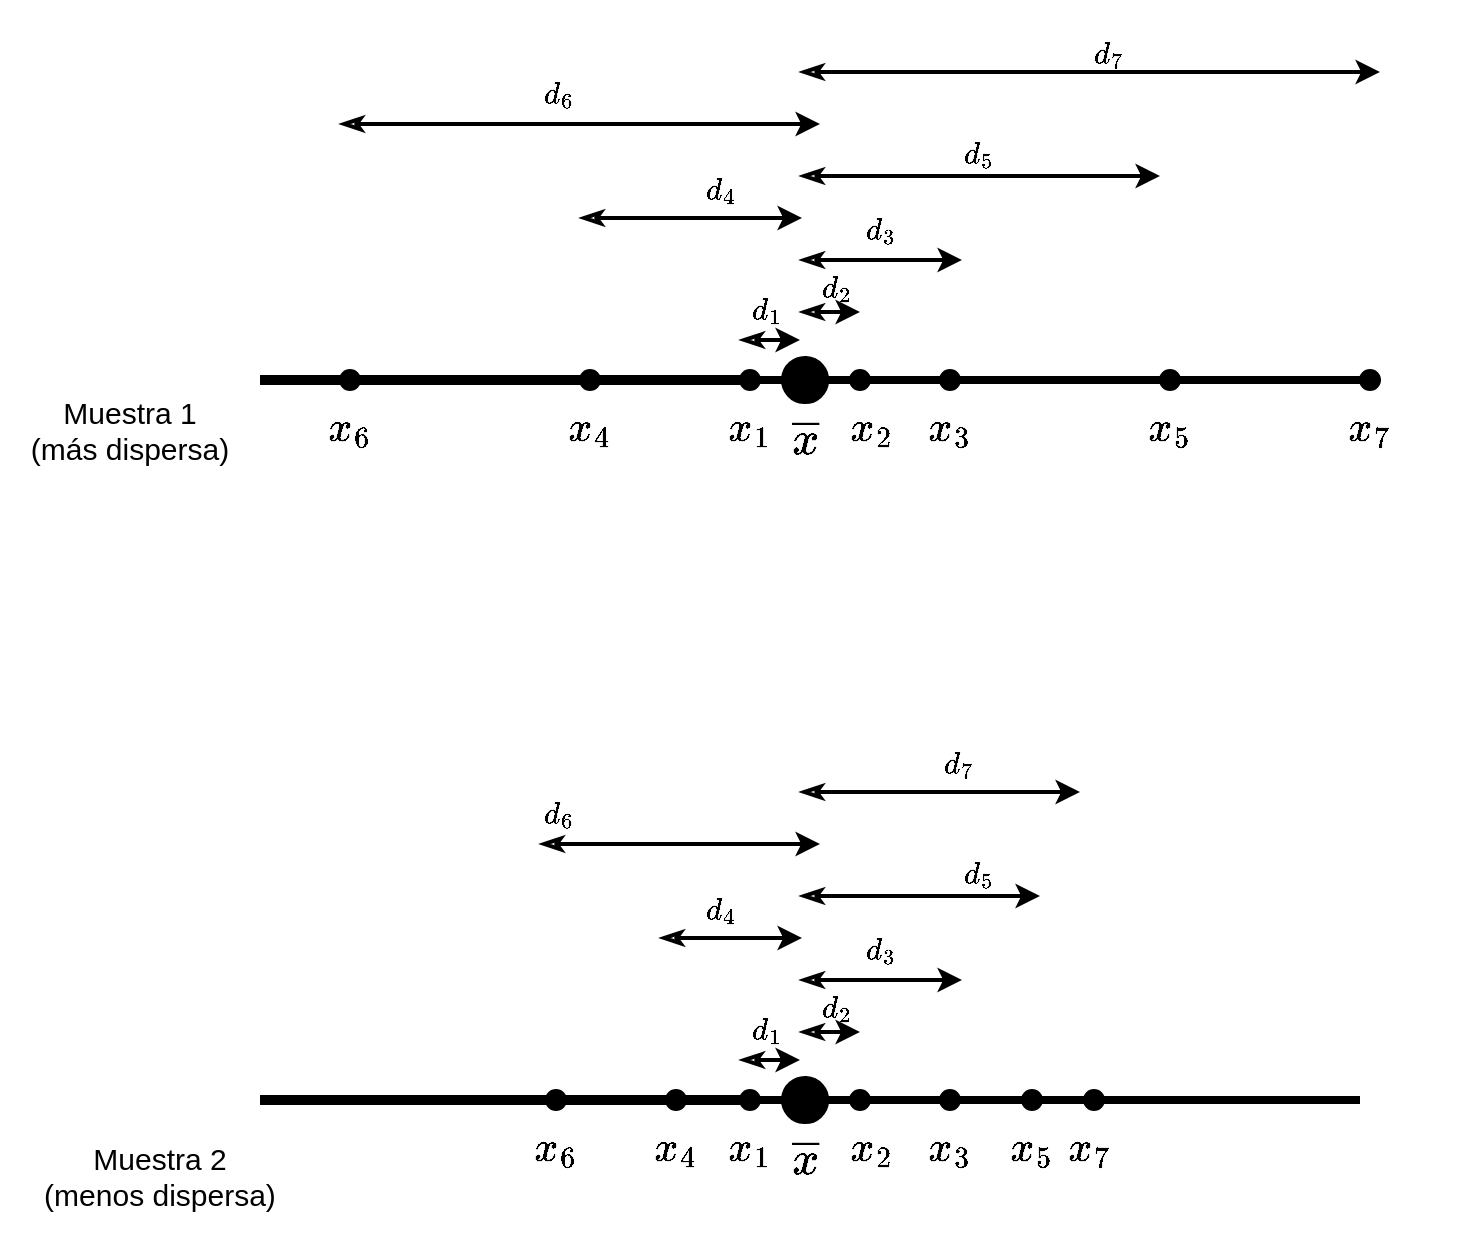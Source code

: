 <mxfile version="15.4.0" type="device"><diagram id="DHEy-u7q_Gfuyv-4dmBB" name="Page-1"><mxGraphModel dx="1952" dy="573" grid="1" gridSize="10" guides="1" tooltips="1" connect="1" arrows="1" fold="1" page="1" pageScale="1" pageWidth="850" pageHeight="1100" math="1" shadow="0"><root><mxCell id="0"/><mxCell id="1" parent="0"/><mxCell id="aXHuQ_8AG43NjX1f29c8-1" value="" style="html=1;rounded=0;edgeStyle=orthogonalEdgeStyle;endArrow=none;endFill=0;strokeWidth=4;startArrow=none;" edge="1" parent="1" source="aXHuQ_8AG43NjX1f29c8-3"><mxGeometry width="100" relative="1" as="geometry"><mxPoint x="80" y="300" as="sourcePoint"/><mxPoint x="630" y="300" as="targetPoint"/><Array as="points"><mxPoint x="380" y="300"/><mxPoint x="380" y="300"/></Array></mxGeometry></mxCell><mxCell id="aXHuQ_8AG43NjX1f29c8-3" value="" style="ellipse;whiteSpace=wrap;html=1;fillColor=#000000;" vertex="1" parent="1"><mxGeometry x="320" y="295" width="10" height="10" as="geometry"/></mxCell><mxCell id="aXHuQ_8AG43NjX1f29c8-4" value="" style="html=1;rounded=0;edgeStyle=orthogonalEdgeStyle;endArrow=none;endFill=0;strokeWidth=5;" edge="1" parent="1" target="aXHuQ_8AG43NjX1f29c8-3"><mxGeometry width="100" relative="1" as="geometry"><mxPoint x="80" y="300" as="sourcePoint"/><mxPoint x="630" y="300" as="targetPoint"/><Array as="points"><mxPoint x="280" y="300"/><mxPoint x="280" y="300"/></Array></mxGeometry></mxCell><mxCell id="aXHuQ_8AG43NjX1f29c8-5" value="&lt;font style=&quot;font-size: 18px&quot;&gt;$$x_1$$&lt;/font&gt;" style="text;html=1;strokeColor=none;fillColor=none;align=center;verticalAlign=middle;whiteSpace=wrap;rounded=0;strokeWidth=3;" vertex="1" parent="1"><mxGeometry x="280" y="295" width="90" height="60" as="geometry"/></mxCell><mxCell id="aXHuQ_8AG43NjX1f29c8-6" value="" style="ellipse;whiteSpace=wrap;html=1;fillColor=#000000;" vertex="1" parent="1"><mxGeometry x="420" y="295" width="10" height="10" as="geometry"/></mxCell><mxCell id="aXHuQ_8AG43NjX1f29c8-7" value="&lt;font style=&quot;font-size: 18px&quot;&gt;$$x_3$$&lt;/font&gt;" style="text;html=1;strokeColor=none;fillColor=none;align=center;verticalAlign=middle;whiteSpace=wrap;rounded=0;strokeWidth=3;" vertex="1" parent="1"><mxGeometry x="380" y="295" width="90" height="60" as="geometry"/></mxCell><mxCell id="aXHuQ_8AG43NjX1f29c8-8" value="" style="ellipse;whiteSpace=wrap;html=1;fillColor=#000000;" vertex="1" parent="1"><mxGeometry x="240" y="295" width="10" height="10" as="geometry"/></mxCell><mxCell id="aXHuQ_8AG43NjX1f29c8-9" value="&lt;font style=&quot;font-size: 18px&quot;&gt;$$x_4$$&lt;/font&gt;" style="text;html=1;strokeColor=none;fillColor=none;align=center;verticalAlign=middle;whiteSpace=wrap;rounded=0;strokeWidth=3;" vertex="1" parent="1"><mxGeometry x="200" y="295" width="90" height="60" as="geometry"/></mxCell><mxCell id="aXHuQ_8AG43NjX1f29c8-10" value="" style="ellipse;whiteSpace=wrap;html=1;fillColor=#000000;" vertex="1" parent="1"><mxGeometry x="375" y="295" width="10" height="10" as="geometry"/></mxCell><mxCell id="aXHuQ_8AG43NjX1f29c8-11" value="&lt;font style=&quot;font-size: 18px&quot;&gt;$$x_2$$&lt;/font&gt;" style="text;html=1;strokeColor=none;fillColor=none;align=center;verticalAlign=middle;whiteSpace=wrap;rounded=0;strokeWidth=3;" vertex="1" parent="1"><mxGeometry x="341" y="295" width="90" height="60" as="geometry"/></mxCell><mxCell id="aXHuQ_8AG43NjX1f29c8-12" value="" style="ellipse;whiteSpace=wrap;html=1;fillColor=#000000;" vertex="1" parent="1"><mxGeometry x="530" y="295" width="10" height="10" as="geometry"/></mxCell><mxCell id="aXHuQ_8AG43NjX1f29c8-13" value="&lt;font style=&quot;font-size: 18px&quot;&gt;$$x_5$$&lt;/font&gt;" style="text;html=1;strokeColor=none;fillColor=none;align=center;verticalAlign=middle;whiteSpace=wrap;rounded=0;strokeWidth=3;" vertex="1" parent="1"><mxGeometry x="490" y="295" width="90" height="60" as="geometry"/></mxCell><mxCell id="aXHuQ_8AG43NjX1f29c8-14" value="" style="ellipse;whiteSpace=wrap;html=1;fillColor=#000000;rotation=-132;direction=west;" vertex="1" parent="1"><mxGeometry x="341" y="288.46" width="23.09" height="23.09" as="geometry"/></mxCell><mxCell id="aXHuQ_8AG43NjX1f29c8-15" value="&lt;font style=&quot;font-size: 20px&quot;&gt;$$\overline{x}$$&lt;/font&gt;" style="text;html=1;strokeColor=none;fillColor=none;align=center;verticalAlign=middle;whiteSpace=wrap;rounded=0;strokeWidth=3;" vertex="1" parent="1"><mxGeometry x="312.55" y="295" width="80" height="70" as="geometry"/></mxCell><mxCell id="aXHuQ_8AG43NjX1f29c8-16" value="" style="ellipse;whiteSpace=wrap;html=1;fillColor=#000000;" vertex="1" parent="1"><mxGeometry x="120" y="295" width="10" height="10" as="geometry"/></mxCell><mxCell id="aXHuQ_8AG43NjX1f29c8-17" value="&lt;font style=&quot;font-size: 18px&quot;&gt;$$x_6$$&lt;/font&gt;" style="text;html=1;strokeColor=none;fillColor=none;align=center;verticalAlign=middle;whiteSpace=wrap;rounded=0;strokeWidth=3;" vertex="1" parent="1"><mxGeometry x="80" y="295" width="90" height="60" as="geometry"/></mxCell><mxCell id="aXHuQ_8AG43NjX1f29c8-18" value="" style="ellipse;whiteSpace=wrap;html=1;fillColor=#000000;" vertex="1" parent="1"><mxGeometry x="630" y="295" width="10" height="10" as="geometry"/></mxCell><mxCell id="aXHuQ_8AG43NjX1f29c8-19" value="&lt;font style=&quot;font-size: 18px&quot;&gt;$$x_7$$&lt;/font&gt;" style="text;html=1;strokeColor=none;fillColor=none;align=center;verticalAlign=middle;whiteSpace=wrap;rounded=0;strokeWidth=3;" vertex="1" parent="1"><mxGeometry x="590" y="295" width="90" height="60" as="geometry"/></mxCell><mxCell id="aXHuQ_8AG43NjX1f29c8-21" value="" style="html=1;rounded=0;endArrow=classic;endFill=1;strokeWidth=2;edgeStyle=orthogonalEdgeStyle;startArrow=classicThin;startFill=0;" edge="1" parent="1"><mxGeometry width="100" relative="1" as="geometry"><mxPoint x="320" y="280" as="sourcePoint"/><mxPoint x="350" y="280" as="targetPoint"/></mxGeometry></mxCell><mxCell id="aXHuQ_8AG43NjX1f29c8-24" value="" style="html=1;rounded=0;endArrow=classic;endFill=1;strokeWidth=2;edgeStyle=orthogonalEdgeStyle;startArrow=classicThin;startFill=0;" edge="1" parent="1"><mxGeometry width="100" relative="1" as="geometry"><mxPoint x="350" y="266" as="sourcePoint"/><mxPoint x="380" y="266" as="targetPoint"/></mxGeometry></mxCell><mxCell id="aXHuQ_8AG43NjX1f29c8-26" value="" style="html=1;rounded=0;endArrow=classic;endFill=1;strokeWidth=2;edgeStyle=orthogonalEdgeStyle;startArrow=classicThin;startFill=0;" edge="1" parent="1"><mxGeometry width="100" relative="1" as="geometry"><mxPoint x="350" y="240" as="sourcePoint"/><mxPoint x="431" y="240" as="targetPoint"/></mxGeometry></mxCell><mxCell id="aXHuQ_8AG43NjX1f29c8-27" value="" style="html=1;rounded=0;endArrow=classic;endFill=1;strokeWidth=2;edgeStyle=orthogonalEdgeStyle;startArrow=classicThin;startFill=0;" edge="1" parent="1"><mxGeometry width="100" relative="1" as="geometry"><mxPoint x="240" y="219" as="sourcePoint"/><mxPoint x="351" y="219" as="targetPoint"/></mxGeometry></mxCell><mxCell id="aXHuQ_8AG43NjX1f29c8-28" value="" style="html=1;rounded=0;endArrow=classic;endFill=1;strokeWidth=2;edgeStyle=orthogonalEdgeStyle;startArrow=classicThin;startFill=0;" edge="1" parent="1"><mxGeometry width="100" relative="1" as="geometry"><mxPoint x="350" y="198" as="sourcePoint"/><mxPoint x="530" y="198" as="targetPoint"/></mxGeometry></mxCell><mxCell id="aXHuQ_8AG43NjX1f29c8-29" value="" style="html=1;rounded=0;endArrow=classic;endFill=1;strokeWidth=2;edgeStyle=orthogonalEdgeStyle;startArrow=classicThin;startFill=0;" edge="1" parent="1"><mxGeometry width="100" relative="1" as="geometry"><mxPoint x="120" y="172" as="sourcePoint"/><mxPoint x="360" y="172" as="targetPoint"/></mxGeometry></mxCell><mxCell id="aXHuQ_8AG43NjX1f29c8-30" value="" style="html=1;rounded=0;endArrow=classic;endFill=1;strokeWidth=2;edgeStyle=orthogonalEdgeStyle;startArrow=classicThin;startFill=0;" edge="1" parent="1"><mxGeometry width="100" relative="1" as="geometry"><mxPoint x="350" y="146" as="sourcePoint"/><mxPoint x="640" y="146" as="targetPoint"/></mxGeometry></mxCell><mxCell id="aXHuQ_8AG43NjX1f29c8-31" value="&lt;font style=&quot;font-size: 13px&quot;&gt;$$d_1$$&lt;/font&gt;" style="text;html=1;strokeColor=none;fillColor=none;align=center;verticalAlign=middle;whiteSpace=wrap;rounded=0;strokeWidth=3;" vertex="1" parent="1"><mxGeometry x="313" y="250" width="40" height="30" as="geometry"/></mxCell><mxCell id="aXHuQ_8AG43NjX1f29c8-32" value="&lt;font style=&quot;font-size: 13px&quot;&gt;$$d_2$$&lt;/font&gt;" style="text;html=1;strokeColor=none;fillColor=none;align=center;verticalAlign=middle;whiteSpace=wrap;rounded=0;strokeWidth=3;" vertex="1" parent="1"><mxGeometry x="347.55" y="239" width="40" height="30" as="geometry"/></mxCell><mxCell id="aXHuQ_8AG43NjX1f29c8-33" value="&lt;font style=&quot;font-size: 13px&quot;&gt;$$d_3$$&lt;/font&gt;" style="text;html=1;strokeColor=none;fillColor=none;align=center;verticalAlign=middle;whiteSpace=wrap;rounded=0;strokeWidth=3;" vertex="1" parent="1"><mxGeometry x="370" y="210" width="40" height="30" as="geometry"/></mxCell><mxCell id="aXHuQ_8AG43NjX1f29c8-34" value="&lt;span style=&quot;font-size: 13px&quot;&gt;$$d_4$$&lt;/span&gt;" style="text;html=1;strokeColor=none;fillColor=none;align=center;verticalAlign=middle;whiteSpace=wrap;rounded=0;strokeWidth=3;" vertex="1" parent="1"><mxGeometry x="290" y="190" width="40" height="30" as="geometry"/></mxCell><mxCell id="aXHuQ_8AG43NjX1f29c8-35" value="&lt;span style=&quot;color: rgb(0 , 0 , 0) ; font-family: &amp;#34;helvetica&amp;#34; ; font-size: 13px ; font-style: normal ; font-weight: 400 ; letter-spacing: normal ; text-align: center ; text-indent: 0px ; text-transform: none ; word-spacing: 0px ; background-color: rgb(248 , 249 , 250) ; display: inline ; float: none&quot;&gt;$$d_5$$&lt;/span&gt;" style="text;whiteSpace=wrap;html=1;" vertex="1" parent="1"><mxGeometry x="430" y="160" width="70" height="30" as="geometry"/></mxCell><mxCell id="aXHuQ_8AG43NjX1f29c8-36" value="&lt;span style=&quot;color: rgb(0 , 0 , 0) ; font-family: &amp;#34;helvetica&amp;#34; ; font-size: 13px ; font-style: normal ; font-weight: 400 ; letter-spacing: normal ; text-align: center ; text-indent: 0px ; text-transform: none ; word-spacing: 0px ; background-color: rgb(248 , 249 , 250) ; display: inline ; float: none&quot;&gt;$$d_6$$&lt;/span&gt;" style="text;whiteSpace=wrap;html=1;" vertex="1" parent="1"><mxGeometry x="220" y="130" width="80" height="30" as="geometry"/></mxCell><mxCell id="aXHuQ_8AG43NjX1f29c8-37" value="&lt;span style=&quot;color: rgb(0 , 0 , 0) ; font-family: &amp;#34;helvetica&amp;#34; ; font-size: 13px ; font-style: normal ; font-weight: 400 ; letter-spacing: normal ; text-align: center ; text-indent: 0px ; text-transform: none ; word-spacing: 0px ; background-color: rgb(248 , 249 , 250) ; display: inline ; float: none&quot;&gt;$$d_7$$&lt;/span&gt;" style="text;whiteSpace=wrap;html=1;" vertex="1" parent="1"><mxGeometry x="495" y="110" width="80" height="30" as="geometry"/></mxCell><mxCell id="aXHuQ_8AG43NjX1f29c8-38" value="" style="html=1;rounded=0;edgeStyle=orthogonalEdgeStyle;endArrow=none;endFill=0;strokeWidth=4;startArrow=none;" edge="1" parent="1" source="aXHuQ_8AG43NjX1f29c8-39"><mxGeometry width="100" relative="1" as="geometry"><mxPoint x="80" y="660" as="sourcePoint"/><mxPoint x="630" y="660" as="targetPoint"/><Array as="points"><mxPoint x="380" y="660"/><mxPoint x="380" y="660"/></Array></mxGeometry></mxCell><mxCell id="aXHuQ_8AG43NjX1f29c8-39" value="" style="ellipse;whiteSpace=wrap;html=1;fillColor=#000000;" vertex="1" parent="1"><mxGeometry x="320" y="655" width="10" height="10" as="geometry"/></mxCell><mxCell id="aXHuQ_8AG43NjX1f29c8-40" value="" style="html=1;rounded=0;edgeStyle=orthogonalEdgeStyle;endArrow=none;endFill=0;strokeWidth=5;" edge="1" parent="1" target="aXHuQ_8AG43NjX1f29c8-39"><mxGeometry width="100" relative="1" as="geometry"><mxPoint x="80" y="660" as="sourcePoint"/><mxPoint x="630" y="660" as="targetPoint"/><Array as="points"><mxPoint x="280" y="660"/><mxPoint x="280" y="660"/></Array></mxGeometry></mxCell><mxCell id="aXHuQ_8AG43NjX1f29c8-41" value="&lt;font style=&quot;font-size: 18px&quot;&gt;$$x_1$$&lt;/font&gt;" style="text;html=1;strokeColor=none;fillColor=none;align=center;verticalAlign=middle;whiteSpace=wrap;rounded=0;strokeWidth=3;" vertex="1" parent="1"><mxGeometry x="280" y="655" width="90" height="60" as="geometry"/></mxCell><mxCell id="aXHuQ_8AG43NjX1f29c8-42" value="" style="ellipse;whiteSpace=wrap;html=1;fillColor=#000000;" vertex="1" parent="1"><mxGeometry x="420" y="655" width="10" height="10" as="geometry"/></mxCell><mxCell id="aXHuQ_8AG43NjX1f29c8-43" value="&lt;font style=&quot;font-size: 18px&quot;&gt;$$x_3$$&lt;/font&gt;" style="text;html=1;strokeColor=none;fillColor=none;align=center;verticalAlign=middle;whiteSpace=wrap;rounded=0;strokeWidth=3;" vertex="1" parent="1"><mxGeometry x="380" y="655" width="90" height="60" as="geometry"/></mxCell><mxCell id="aXHuQ_8AG43NjX1f29c8-44" value="" style="ellipse;whiteSpace=wrap;html=1;fillColor=#000000;" vertex="1" parent="1"><mxGeometry x="283" y="655" width="10" height="10" as="geometry"/></mxCell><mxCell id="aXHuQ_8AG43NjX1f29c8-45" value="&lt;font style=&quot;font-size: 18px&quot;&gt;$$x_4$$&lt;/font&gt;" style="text;html=1;strokeColor=none;fillColor=none;align=center;verticalAlign=middle;whiteSpace=wrap;rounded=0;strokeWidth=3;" vertex="1" parent="1"><mxGeometry x="243" y="655" width="90" height="60" as="geometry"/></mxCell><mxCell id="aXHuQ_8AG43NjX1f29c8-46" value="" style="ellipse;whiteSpace=wrap;html=1;fillColor=#000000;" vertex="1" parent="1"><mxGeometry x="375" y="655" width="10" height="10" as="geometry"/></mxCell><mxCell id="aXHuQ_8AG43NjX1f29c8-47" value="&lt;font style=&quot;font-size: 18px&quot;&gt;$$x_2$$&lt;/font&gt;" style="text;html=1;strokeColor=none;fillColor=none;align=center;verticalAlign=middle;whiteSpace=wrap;rounded=0;strokeWidth=3;" vertex="1" parent="1"><mxGeometry x="341" y="655" width="90" height="60" as="geometry"/></mxCell><mxCell id="aXHuQ_8AG43NjX1f29c8-48" value="" style="ellipse;whiteSpace=wrap;html=1;fillColor=#000000;" vertex="1" parent="1"><mxGeometry x="461" y="655" width="10" height="10" as="geometry"/></mxCell><mxCell id="aXHuQ_8AG43NjX1f29c8-49" value="&lt;font style=&quot;font-size: 18px&quot;&gt;$$x_5$$&lt;/font&gt;" style="text;html=1;strokeColor=none;fillColor=none;align=center;verticalAlign=middle;whiteSpace=wrap;rounded=0;strokeWidth=3;" vertex="1" parent="1"><mxGeometry x="421" y="655" width="90" height="60" as="geometry"/></mxCell><mxCell id="aXHuQ_8AG43NjX1f29c8-50" value="" style="ellipse;whiteSpace=wrap;html=1;fillColor=#000000;rotation=-132;direction=west;" vertex="1" parent="1"><mxGeometry x="341" y="648.46" width="23.09" height="23.09" as="geometry"/></mxCell><mxCell id="aXHuQ_8AG43NjX1f29c8-51" value="&lt;font style=&quot;font-size: 20px&quot;&gt;$$\overline{x}$$&lt;/font&gt;" style="text;html=1;strokeColor=none;fillColor=none;align=center;verticalAlign=middle;whiteSpace=wrap;rounded=0;strokeWidth=3;" vertex="1" parent="1"><mxGeometry x="312.55" y="655" width="80" height="70" as="geometry"/></mxCell><mxCell id="aXHuQ_8AG43NjX1f29c8-52" value="" style="ellipse;whiteSpace=wrap;html=1;fillColor=#000000;" vertex="1" parent="1"><mxGeometry x="223" y="655" width="10" height="10" as="geometry"/></mxCell><mxCell id="aXHuQ_8AG43NjX1f29c8-53" value="&lt;font style=&quot;font-size: 18px&quot;&gt;$$x_6$$&lt;/font&gt;" style="text;html=1;strokeColor=none;fillColor=none;align=center;verticalAlign=middle;whiteSpace=wrap;rounded=0;strokeWidth=3;" vertex="1" parent="1"><mxGeometry x="183" y="655" width="90" height="60" as="geometry"/></mxCell><mxCell id="aXHuQ_8AG43NjX1f29c8-54" value="" style="ellipse;whiteSpace=wrap;html=1;fillColor=#000000;" vertex="1" parent="1"><mxGeometry x="492" y="655" width="10" height="10" as="geometry"/></mxCell><mxCell id="aXHuQ_8AG43NjX1f29c8-55" value="&lt;font style=&quot;font-size: 18px&quot;&gt;$$x_7$$&lt;/font&gt;" style="text;html=1;strokeColor=none;fillColor=none;align=center;verticalAlign=middle;whiteSpace=wrap;rounded=0;strokeWidth=3;" vertex="1" parent="1"><mxGeometry x="450" y="655" width="90" height="60" as="geometry"/></mxCell><mxCell id="aXHuQ_8AG43NjX1f29c8-56" value="" style="html=1;rounded=0;endArrow=classic;endFill=1;strokeWidth=2;edgeStyle=orthogonalEdgeStyle;startArrow=classicThin;startFill=0;" edge="1" parent="1"><mxGeometry width="100" relative="1" as="geometry"><mxPoint x="320" y="640" as="sourcePoint"/><mxPoint x="350" y="640" as="targetPoint"/></mxGeometry></mxCell><mxCell id="aXHuQ_8AG43NjX1f29c8-57" value="" style="html=1;rounded=0;endArrow=classic;endFill=1;strokeWidth=2;edgeStyle=orthogonalEdgeStyle;startArrow=classicThin;startFill=0;" edge="1" parent="1"><mxGeometry width="100" relative="1" as="geometry"><mxPoint x="350" y="626" as="sourcePoint"/><mxPoint x="380" y="626" as="targetPoint"/></mxGeometry></mxCell><mxCell id="aXHuQ_8AG43NjX1f29c8-58" value="" style="html=1;rounded=0;endArrow=classic;endFill=1;strokeWidth=2;edgeStyle=orthogonalEdgeStyle;startArrow=classicThin;startFill=0;" edge="1" parent="1"><mxGeometry width="100" relative="1" as="geometry"><mxPoint x="350" y="600" as="sourcePoint"/><mxPoint x="431" y="600" as="targetPoint"/></mxGeometry></mxCell><mxCell id="aXHuQ_8AG43NjX1f29c8-59" value="" style="html=1;rounded=0;endArrow=classic;endFill=1;strokeWidth=2;edgeStyle=orthogonalEdgeStyle;startArrow=classicThin;startFill=0;" edge="1" parent="1"><mxGeometry width="100" relative="1" as="geometry"><mxPoint x="280" y="579" as="sourcePoint"/><mxPoint x="351" y="579" as="targetPoint"/></mxGeometry></mxCell><mxCell id="aXHuQ_8AG43NjX1f29c8-60" value="" style="html=1;rounded=0;endArrow=classic;endFill=1;strokeWidth=2;edgeStyle=orthogonalEdgeStyle;startArrow=classicThin;startFill=0;" edge="1" parent="1"><mxGeometry width="100" relative="1" as="geometry"><mxPoint x="350" y="558" as="sourcePoint"/><mxPoint x="470" y="558" as="targetPoint"/></mxGeometry></mxCell><mxCell id="aXHuQ_8AG43NjX1f29c8-61" value="" style="html=1;rounded=0;endArrow=classic;endFill=1;strokeWidth=2;edgeStyle=orthogonalEdgeStyle;startArrow=classicThin;startFill=0;" edge="1" parent="1"><mxGeometry width="100" relative="1" as="geometry"><mxPoint x="220" y="532" as="sourcePoint"/><mxPoint x="360" y="532" as="targetPoint"/></mxGeometry></mxCell><mxCell id="aXHuQ_8AG43NjX1f29c8-62" value="" style="html=1;rounded=0;endArrow=classic;endFill=1;strokeWidth=2;edgeStyle=orthogonalEdgeStyle;startArrow=classicThin;startFill=0;" edge="1" parent="1"><mxGeometry width="100" relative="1" as="geometry"><mxPoint x="350" y="506" as="sourcePoint"/><mxPoint x="490" y="506" as="targetPoint"/></mxGeometry></mxCell><mxCell id="aXHuQ_8AG43NjX1f29c8-63" value="&lt;font style=&quot;font-size: 13px&quot;&gt;$$d_1$$&lt;/font&gt;" style="text;html=1;strokeColor=none;fillColor=none;align=center;verticalAlign=middle;whiteSpace=wrap;rounded=0;strokeWidth=3;" vertex="1" parent="1"><mxGeometry x="313" y="610" width="40" height="30" as="geometry"/></mxCell><mxCell id="aXHuQ_8AG43NjX1f29c8-64" value="&lt;font style=&quot;font-size: 13px&quot;&gt;$$d_2$$&lt;/font&gt;" style="text;html=1;strokeColor=none;fillColor=none;align=center;verticalAlign=middle;whiteSpace=wrap;rounded=0;strokeWidth=3;" vertex="1" parent="1"><mxGeometry x="347.55" y="599" width="40" height="30" as="geometry"/></mxCell><mxCell id="aXHuQ_8AG43NjX1f29c8-65" value="&lt;font style=&quot;font-size: 13px&quot;&gt;$$d_3$$&lt;/font&gt;" style="text;html=1;strokeColor=none;fillColor=none;align=center;verticalAlign=middle;whiteSpace=wrap;rounded=0;strokeWidth=3;" vertex="1" parent="1"><mxGeometry x="370" y="570" width="40" height="30" as="geometry"/></mxCell><mxCell id="aXHuQ_8AG43NjX1f29c8-66" value="&lt;span style=&quot;font-size: 13px&quot;&gt;$$d_4$$&lt;/span&gt;" style="text;html=1;strokeColor=none;fillColor=none;align=center;verticalAlign=middle;whiteSpace=wrap;rounded=0;strokeWidth=3;" vertex="1" parent="1"><mxGeometry x="290" y="550" width="40" height="30" as="geometry"/></mxCell><mxCell id="aXHuQ_8AG43NjX1f29c8-67" value="&lt;span style=&quot;color: rgb(0 , 0 , 0) ; font-family: &amp;#34;helvetica&amp;#34; ; font-size: 13px ; font-style: normal ; font-weight: 400 ; letter-spacing: normal ; text-align: center ; text-indent: 0px ; text-transform: none ; word-spacing: 0px ; background-color: rgb(248 , 249 , 250) ; display: inline ; float: none&quot;&gt;$$d_5$$&lt;/span&gt;" style="text;whiteSpace=wrap;html=1;" vertex="1" parent="1"><mxGeometry x="430" y="520" width="70" height="30" as="geometry"/></mxCell><mxCell id="aXHuQ_8AG43NjX1f29c8-68" value="&lt;span style=&quot;color: rgb(0 , 0 , 0) ; font-family: &amp;#34;helvetica&amp;#34; ; font-size: 13px ; font-style: normal ; font-weight: 400 ; letter-spacing: normal ; text-align: center ; text-indent: 0px ; text-transform: none ; word-spacing: 0px ; background-color: rgb(248 , 249 , 250) ; display: inline ; float: none&quot;&gt;$$d_6$$&lt;/span&gt;" style="text;whiteSpace=wrap;html=1;" vertex="1" parent="1"><mxGeometry x="220" y="490" width="80" height="30" as="geometry"/></mxCell><mxCell id="aXHuQ_8AG43NjX1f29c8-69" value="&lt;span style=&quot;color: rgb(0 , 0 , 0) ; font-family: &amp;#34;helvetica&amp;#34; ; font-size: 13px ; font-style: normal ; font-weight: 400 ; letter-spacing: normal ; text-align: center ; text-indent: 0px ; text-transform: none ; word-spacing: 0px ; background-color: rgb(248 , 249 , 250) ; display: inline ; float: none&quot;&gt;$$d_7$$&lt;/span&gt;" style="text;whiteSpace=wrap;html=1;" vertex="1" parent="1"><mxGeometry x="420" y="465" width="80" height="30" as="geometry"/></mxCell><mxCell id="aXHuQ_8AG43NjX1f29c8-70" value="&lt;font style=&quot;font-size: 15px&quot;&gt;Muestra 1&lt;br&gt;(más dispersa)&lt;br&gt;&lt;/font&gt;" style="text;html=1;strokeColor=none;fillColor=none;align=center;verticalAlign=middle;whiteSpace=wrap;rounded=0;" vertex="1" parent="1"><mxGeometry x="-50" y="292.5" width="130" height="65" as="geometry"/></mxCell><mxCell id="aXHuQ_8AG43NjX1f29c8-71" value="&lt;font style=&quot;font-size: 15px&quot;&gt;Muestra 2&lt;br&gt;(menos dispersa)&lt;br&gt;&lt;/font&gt;" style="text;html=1;strokeColor=none;fillColor=none;align=center;verticalAlign=middle;whiteSpace=wrap;rounded=0;" vertex="1" parent="1"><mxGeometry x="-30" y="665" width="120" height="65" as="geometry"/></mxCell></root></mxGraphModel></diagram></mxfile>